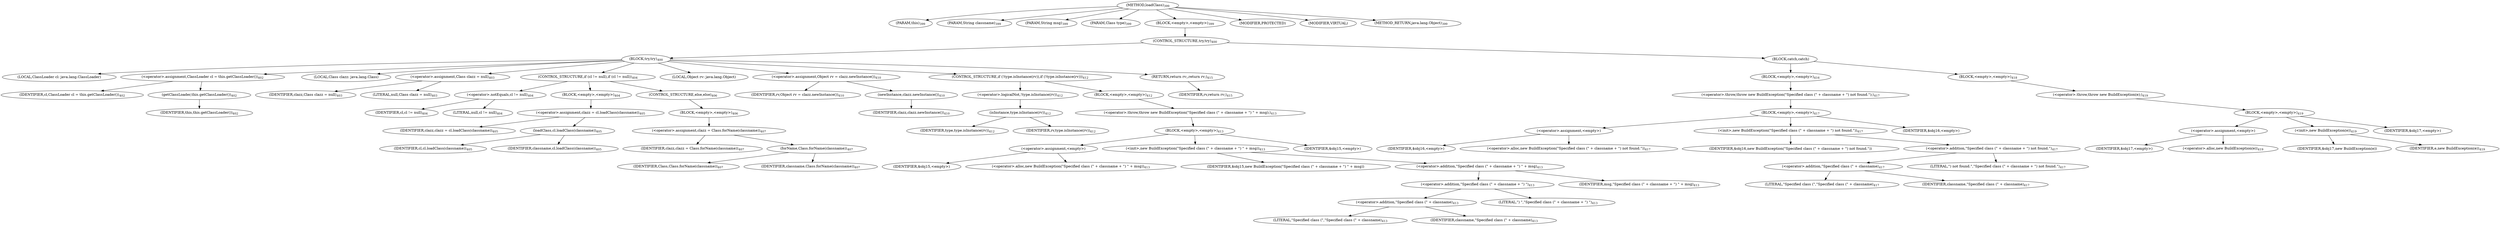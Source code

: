 digraph "loadClass" {  
"696" [label = <(METHOD,loadClass)<SUB>399</SUB>> ]
"29" [label = <(PARAM,this)<SUB>399</SUB>> ]
"697" [label = <(PARAM,String classname)<SUB>399</SUB>> ]
"698" [label = <(PARAM,String msg)<SUB>399</SUB>> ]
"699" [label = <(PARAM,Class type)<SUB>399</SUB>> ]
"700" [label = <(BLOCK,&lt;empty&gt;,&lt;empty&gt;)<SUB>399</SUB>> ]
"701" [label = <(CONTROL_STRUCTURE,try,try)<SUB>400</SUB>> ]
"702" [label = <(BLOCK,try,try)<SUB>400</SUB>> ]
"703" [label = <(LOCAL,ClassLoader cl: java.lang.ClassLoader)> ]
"704" [label = <(&lt;operator&gt;.assignment,ClassLoader cl = this.getClassLoader())<SUB>402</SUB>> ]
"705" [label = <(IDENTIFIER,cl,ClassLoader cl = this.getClassLoader())<SUB>402</SUB>> ]
"706" [label = <(getClassLoader,this.getClassLoader())<SUB>402</SUB>> ]
"28" [label = <(IDENTIFIER,this,this.getClassLoader())<SUB>402</SUB>> ]
"707" [label = <(LOCAL,Class clazz: java.lang.Class)> ]
"708" [label = <(&lt;operator&gt;.assignment,Class clazz = null)<SUB>403</SUB>> ]
"709" [label = <(IDENTIFIER,clazz,Class clazz = null)<SUB>403</SUB>> ]
"710" [label = <(LITERAL,null,Class clazz = null)<SUB>403</SUB>> ]
"711" [label = <(CONTROL_STRUCTURE,if (cl != null),if (cl != null))<SUB>404</SUB>> ]
"712" [label = <(&lt;operator&gt;.notEquals,cl != null)<SUB>404</SUB>> ]
"713" [label = <(IDENTIFIER,cl,cl != null)<SUB>404</SUB>> ]
"714" [label = <(LITERAL,null,cl != null)<SUB>404</SUB>> ]
"715" [label = <(BLOCK,&lt;empty&gt;,&lt;empty&gt;)<SUB>404</SUB>> ]
"716" [label = <(&lt;operator&gt;.assignment,clazz = cl.loadClass(classname))<SUB>405</SUB>> ]
"717" [label = <(IDENTIFIER,clazz,clazz = cl.loadClass(classname))<SUB>405</SUB>> ]
"718" [label = <(loadClass,cl.loadClass(classname))<SUB>405</SUB>> ]
"719" [label = <(IDENTIFIER,cl,cl.loadClass(classname))<SUB>405</SUB>> ]
"720" [label = <(IDENTIFIER,classname,cl.loadClass(classname))<SUB>405</SUB>> ]
"721" [label = <(CONTROL_STRUCTURE,else,else)<SUB>406</SUB>> ]
"722" [label = <(BLOCK,&lt;empty&gt;,&lt;empty&gt;)<SUB>406</SUB>> ]
"723" [label = <(&lt;operator&gt;.assignment,clazz = Class.forName(classname))<SUB>407</SUB>> ]
"724" [label = <(IDENTIFIER,clazz,clazz = Class.forName(classname))<SUB>407</SUB>> ]
"725" [label = <(forName,Class.forName(classname))<SUB>407</SUB>> ]
"726" [label = <(IDENTIFIER,Class,Class.forName(classname))<SUB>407</SUB>> ]
"727" [label = <(IDENTIFIER,classname,Class.forName(classname))<SUB>407</SUB>> ]
"728" [label = <(LOCAL,Object rv: java.lang.Object)> ]
"729" [label = <(&lt;operator&gt;.assignment,Object rv = clazz.newInstance())<SUB>410</SUB>> ]
"730" [label = <(IDENTIFIER,rv,Object rv = clazz.newInstance())<SUB>410</SUB>> ]
"731" [label = <(newInstance,clazz.newInstance())<SUB>410</SUB>> ]
"732" [label = <(IDENTIFIER,clazz,clazz.newInstance())<SUB>410</SUB>> ]
"733" [label = <(CONTROL_STRUCTURE,if (!type.isInstance(rv)),if (!type.isInstance(rv)))<SUB>412</SUB>> ]
"734" [label = <(&lt;operator&gt;.logicalNot,!type.isInstance(rv))<SUB>412</SUB>> ]
"735" [label = <(isInstance,type.isInstance(rv))<SUB>412</SUB>> ]
"736" [label = <(IDENTIFIER,type,type.isInstance(rv))<SUB>412</SUB>> ]
"737" [label = <(IDENTIFIER,rv,type.isInstance(rv))<SUB>412</SUB>> ]
"738" [label = <(BLOCK,&lt;empty&gt;,&lt;empty&gt;)<SUB>412</SUB>> ]
"739" [label = <(&lt;operator&gt;.throw,throw new BuildException(&quot;Specified class (&quot; + classname + &quot;) &quot; + msg);)<SUB>413</SUB>> ]
"740" [label = <(BLOCK,&lt;empty&gt;,&lt;empty&gt;)<SUB>413</SUB>> ]
"741" [label = <(&lt;operator&gt;.assignment,&lt;empty&gt;)> ]
"742" [label = <(IDENTIFIER,$obj15,&lt;empty&gt;)> ]
"743" [label = <(&lt;operator&gt;.alloc,new BuildException(&quot;Specified class (&quot; + classname + &quot;) &quot; + msg))<SUB>413</SUB>> ]
"744" [label = <(&lt;init&gt;,new BuildException(&quot;Specified class (&quot; + classname + &quot;) &quot; + msg))<SUB>413</SUB>> ]
"745" [label = <(IDENTIFIER,$obj15,new BuildException(&quot;Specified class (&quot; + classname + &quot;) &quot; + msg))> ]
"746" [label = <(&lt;operator&gt;.addition,&quot;Specified class (&quot; + classname + &quot;) &quot; + msg)<SUB>413</SUB>> ]
"747" [label = <(&lt;operator&gt;.addition,&quot;Specified class (&quot; + classname + &quot;) &quot;)<SUB>413</SUB>> ]
"748" [label = <(&lt;operator&gt;.addition,&quot;Specified class (&quot; + classname)<SUB>413</SUB>> ]
"749" [label = <(LITERAL,&quot;Specified class (&quot;,&quot;Specified class (&quot; + classname)<SUB>413</SUB>> ]
"750" [label = <(IDENTIFIER,classname,&quot;Specified class (&quot; + classname)<SUB>413</SUB>> ]
"751" [label = <(LITERAL,&quot;) &quot;,&quot;Specified class (&quot; + classname + &quot;) &quot;)<SUB>413</SUB>> ]
"752" [label = <(IDENTIFIER,msg,&quot;Specified class (&quot; + classname + &quot;) &quot; + msg)<SUB>413</SUB>> ]
"753" [label = <(IDENTIFIER,$obj15,&lt;empty&gt;)> ]
"754" [label = <(RETURN,return rv;,return rv;)<SUB>415</SUB>> ]
"755" [label = <(IDENTIFIER,rv,return rv;)<SUB>415</SUB>> ]
"756" [label = <(BLOCK,catch,catch)> ]
"757" [label = <(BLOCK,&lt;empty&gt;,&lt;empty&gt;)<SUB>416</SUB>> ]
"758" [label = <(&lt;operator&gt;.throw,throw new BuildException(&quot;Specified class (&quot; + classname + &quot;) not found.&quot;);)<SUB>417</SUB>> ]
"759" [label = <(BLOCK,&lt;empty&gt;,&lt;empty&gt;)<SUB>417</SUB>> ]
"760" [label = <(&lt;operator&gt;.assignment,&lt;empty&gt;)> ]
"761" [label = <(IDENTIFIER,$obj16,&lt;empty&gt;)> ]
"762" [label = <(&lt;operator&gt;.alloc,new BuildException(&quot;Specified class (&quot; + classname + &quot;) not found.&quot;))<SUB>417</SUB>> ]
"763" [label = <(&lt;init&gt;,new BuildException(&quot;Specified class (&quot; + classname + &quot;) not found.&quot;))<SUB>417</SUB>> ]
"764" [label = <(IDENTIFIER,$obj16,new BuildException(&quot;Specified class (&quot; + classname + &quot;) not found.&quot;))> ]
"765" [label = <(&lt;operator&gt;.addition,&quot;Specified class (&quot; + classname + &quot;) not found.&quot;)<SUB>417</SUB>> ]
"766" [label = <(&lt;operator&gt;.addition,&quot;Specified class (&quot; + classname)<SUB>417</SUB>> ]
"767" [label = <(LITERAL,&quot;Specified class (&quot;,&quot;Specified class (&quot; + classname)<SUB>417</SUB>> ]
"768" [label = <(IDENTIFIER,classname,&quot;Specified class (&quot; + classname)<SUB>417</SUB>> ]
"769" [label = <(LITERAL,&quot;) not found.&quot;,&quot;Specified class (&quot; + classname + &quot;) not found.&quot;)<SUB>417</SUB>> ]
"770" [label = <(IDENTIFIER,$obj16,&lt;empty&gt;)> ]
"771" [label = <(BLOCK,&lt;empty&gt;,&lt;empty&gt;)<SUB>418</SUB>> ]
"772" [label = <(&lt;operator&gt;.throw,throw new BuildException(e);)<SUB>419</SUB>> ]
"773" [label = <(BLOCK,&lt;empty&gt;,&lt;empty&gt;)<SUB>419</SUB>> ]
"774" [label = <(&lt;operator&gt;.assignment,&lt;empty&gt;)> ]
"775" [label = <(IDENTIFIER,$obj17,&lt;empty&gt;)> ]
"776" [label = <(&lt;operator&gt;.alloc,new BuildException(e))<SUB>419</SUB>> ]
"777" [label = <(&lt;init&gt;,new BuildException(e))<SUB>419</SUB>> ]
"778" [label = <(IDENTIFIER,$obj17,new BuildException(e))> ]
"779" [label = <(IDENTIFIER,e,new BuildException(e))<SUB>419</SUB>> ]
"780" [label = <(IDENTIFIER,$obj17,&lt;empty&gt;)> ]
"781" [label = <(MODIFIER,PROTECTED)> ]
"782" [label = <(MODIFIER,VIRTUAL)> ]
"783" [label = <(METHOD_RETURN,java.lang.Object)<SUB>399</SUB>> ]
  "696" -> "29" 
  "696" -> "697" 
  "696" -> "698" 
  "696" -> "699" 
  "696" -> "700" 
  "696" -> "781" 
  "696" -> "782" 
  "696" -> "783" 
  "700" -> "701" 
  "701" -> "702" 
  "701" -> "756" 
  "702" -> "703" 
  "702" -> "704" 
  "702" -> "707" 
  "702" -> "708" 
  "702" -> "711" 
  "702" -> "728" 
  "702" -> "729" 
  "702" -> "733" 
  "702" -> "754" 
  "704" -> "705" 
  "704" -> "706" 
  "706" -> "28" 
  "708" -> "709" 
  "708" -> "710" 
  "711" -> "712" 
  "711" -> "715" 
  "711" -> "721" 
  "712" -> "713" 
  "712" -> "714" 
  "715" -> "716" 
  "716" -> "717" 
  "716" -> "718" 
  "718" -> "719" 
  "718" -> "720" 
  "721" -> "722" 
  "722" -> "723" 
  "723" -> "724" 
  "723" -> "725" 
  "725" -> "726" 
  "725" -> "727" 
  "729" -> "730" 
  "729" -> "731" 
  "731" -> "732" 
  "733" -> "734" 
  "733" -> "738" 
  "734" -> "735" 
  "735" -> "736" 
  "735" -> "737" 
  "738" -> "739" 
  "739" -> "740" 
  "740" -> "741" 
  "740" -> "744" 
  "740" -> "753" 
  "741" -> "742" 
  "741" -> "743" 
  "744" -> "745" 
  "744" -> "746" 
  "746" -> "747" 
  "746" -> "752" 
  "747" -> "748" 
  "747" -> "751" 
  "748" -> "749" 
  "748" -> "750" 
  "754" -> "755" 
  "756" -> "757" 
  "756" -> "771" 
  "757" -> "758" 
  "758" -> "759" 
  "759" -> "760" 
  "759" -> "763" 
  "759" -> "770" 
  "760" -> "761" 
  "760" -> "762" 
  "763" -> "764" 
  "763" -> "765" 
  "765" -> "766" 
  "765" -> "769" 
  "766" -> "767" 
  "766" -> "768" 
  "771" -> "772" 
  "772" -> "773" 
  "773" -> "774" 
  "773" -> "777" 
  "773" -> "780" 
  "774" -> "775" 
  "774" -> "776" 
  "777" -> "778" 
  "777" -> "779" 
}
